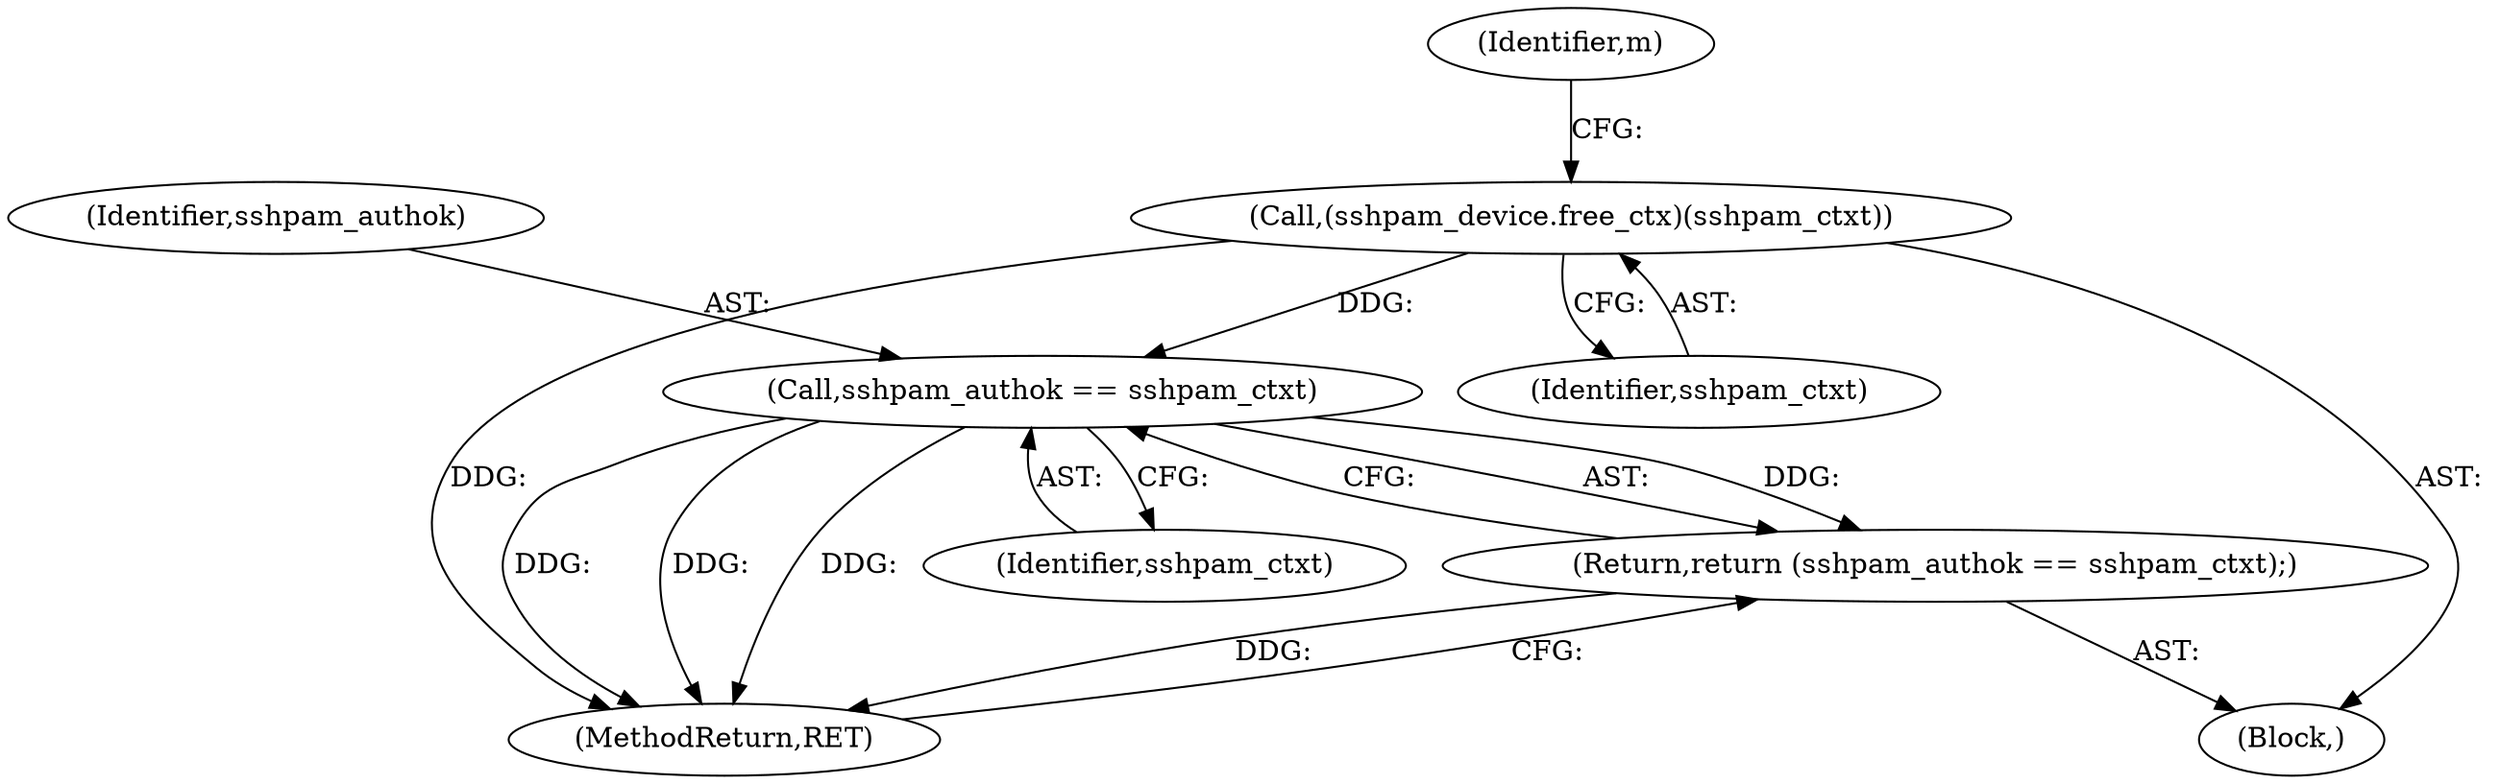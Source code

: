 digraph "1_openssh-portable_5e75f5198769056089fb06c4d738ab0e5abc66f7@del" {
"1000122" [label="(Call,sshpam_authok == sshpam_ctxt)"];
"1000107" [label="(Call,(sshpam_device.free_ctx)(sshpam_ctxt))"];
"1000121" [label="(Return,return (sshpam_authok == sshpam_ctxt);)"];
"1000121" [label="(Return,return (sshpam_authok == sshpam_ctxt);)"];
"1000107" [label="(Call,(sshpam_device.free_ctx)(sshpam_ctxt))"];
"1000123" [label="(Identifier,sshpam_authok)"];
"1000110" [label="(Identifier,m)"];
"1000103" [label="(Block,)"];
"1000124" [label="(Identifier,sshpam_ctxt)"];
"1000125" [label="(MethodReturn,RET)"];
"1000122" [label="(Call,sshpam_authok == sshpam_ctxt)"];
"1000108" [label="(Identifier,sshpam_ctxt)"];
"1000122" -> "1000121"  [label="AST: "];
"1000122" -> "1000124"  [label="CFG: "];
"1000123" -> "1000122"  [label="AST: "];
"1000124" -> "1000122"  [label="AST: "];
"1000121" -> "1000122"  [label="CFG: "];
"1000122" -> "1000125"  [label="DDG: "];
"1000122" -> "1000125"  [label="DDG: "];
"1000122" -> "1000125"  [label="DDG: "];
"1000122" -> "1000121"  [label="DDG: "];
"1000107" -> "1000122"  [label="DDG: "];
"1000107" -> "1000103"  [label="AST: "];
"1000107" -> "1000108"  [label="CFG: "];
"1000108" -> "1000107"  [label="AST: "];
"1000110" -> "1000107"  [label="CFG: "];
"1000107" -> "1000125"  [label="DDG: "];
"1000121" -> "1000103"  [label="AST: "];
"1000125" -> "1000121"  [label="CFG: "];
"1000121" -> "1000125"  [label="DDG: "];
}
